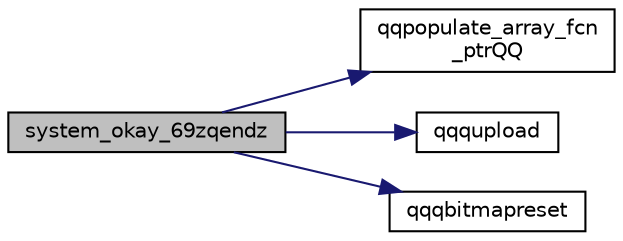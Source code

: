 digraph "system_okay_69zqendz"
{
  edge [fontname="Helvetica",fontsize="10",labelfontname="Helvetica",labelfontsize="10"];
  node [fontname="Helvetica",fontsize="10",shape=record];
  rankdir="LR";
  Node6713 [label="system_okay_69zqendz",height=0.2,width=0.4,color="black", fillcolor="grey75", style="filled", fontcolor="black"];
  Node6713 -> Node6714 [color="midnightblue",fontsize="10",style="solid",fontname="Helvetica"];
  Node6714 [label="qqpopulate_array_fcn\l_ptrQQ",height=0.2,width=0.4,color="black", fillcolor="white", style="filled",URL="$inszt__system__okay_8c.html#a4ad6fa1bb94fc1c3ac2dc30925106081"];
  Node6713 -> Node6715 [color="midnightblue",fontsize="10",style="solid",fontname="Helvetica"];
  Node6715 [label="qqqupload",height=0.2,width=0.4,color="black", fillcolor="white", style="filled",URL="$inszt__system__okay_8c.html#a109761d7f84a96b5606e507bace276b5"];
  Node6713 -> Node6716 [color="midnightblue",fontsize="10",style="solid",fontname="Helvetica"];
  Node6716 [label="qqqbitmapreset",height=0.2,width=0.4,color="black", fillcolor="white", style="filled",URL="$inszt__system__okay_8c.html#a5688fceaed93ba591e78ee15ccb0187f"];
}
